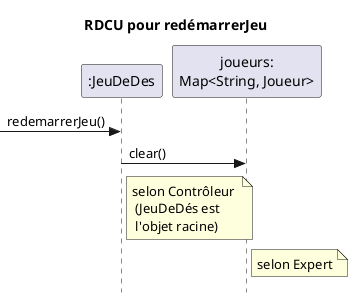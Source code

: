@startuml
title RDCU pour redémarrerJeu
skinparam style strictuml
skinparam packageStyle rect
skinparam backgroundcolor transparent
skinparam defaultfontname Verdana

participant ":JeuDeDes" as jeu
participant "joueurs:\nMap<String, Joueur>" as joueur

-> jeu: redemarrerJeu()
jeu -> joueur: clear()
note right of jeu: selon Contrôleur \n (JeuDeDés est\n l'objet racine)
note right of joueur: selon Expert
@enduml